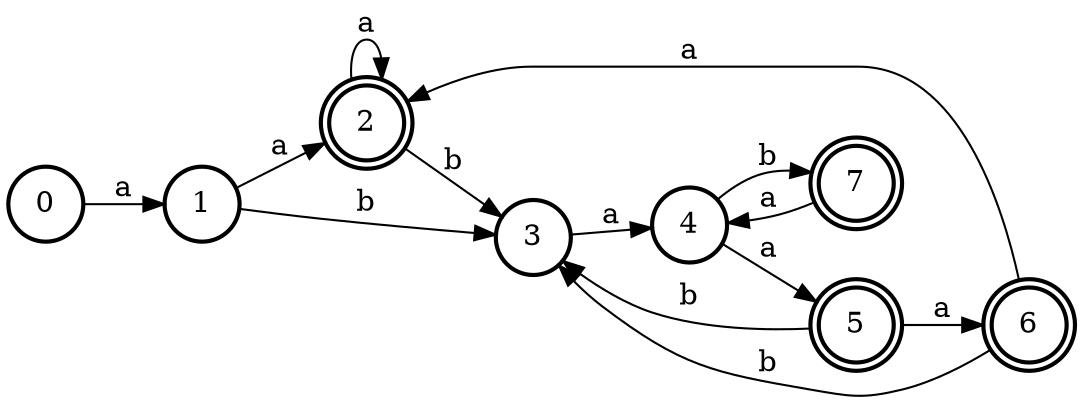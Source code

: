 digraph FST {
rankdir = LR;
label = "";
center = 1;
ranksep = "0.4";
nodesep = "0.25";
0 [label = "0",shape = circle,style = bold,fontsize = 14]
	0 -> 1 [label = "a",fontsize = 14];
1 [label = "1",shape = circle,style = bold,fontsize = 14]
	1 -> 2 [label = "a",fontsize = 14];
	1 -> 3 [label = "b",fontsize = 14];
2 [label = "2",shape = doublecircle,style = bold,fontsize = 14]
	2 -> 2 [label = "a",fontsize = 14];
	2 -> 3 [label = "b",fontsize = 14];
3 [label = "3",shape = circle,style = bold,fontsize = 14]
	3 -> 4 [label = "a",fontsize = 14];
4 [label = "4",shape = circle,style = bold,fontsize = 14]
	4 -> 5 [label = "a",fontsize = 14];
	4 -> 7 [label = "b",fontsize = 14];
5 [label = "5",shape = doublecircle,style = bold,fontsize = 14]
	5 -> 6 [label = "a",fontsize = 14];
	5 -> 3 [label = "b",fontsize = 14];
6 [label = "6",shape = doublecircle,style = bold,fontsize = 14]
	6 -> 2 [label = "a",fontsize = 14];
	6 -> 3 [label = "b",fontsize = 14];
7 [label = "7",shape = doublecircle,style = bold,fontsize = 14]
	7 -> 4 [label = "a",fontsize = 14];
}